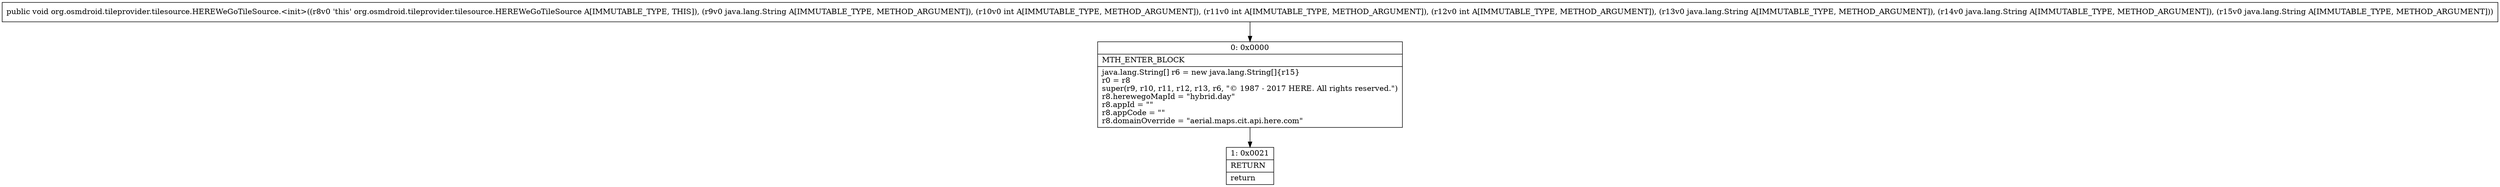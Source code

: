 digraph "CFG fororg.osmdroid.tileprovider.tilesource.HEREWeGoTileSource.\<init\>(Ljava\/lang\/String;IIILjava\/lang\/String;Ljava\/lang\/String;Ljava\/lang\/String;)V" {
Node_0 [shape=record,label="{0\:\ 0x0000|MTH_ENTER_BLOCK\l|java.lang.String[] r6 = new java.lang.String[]\{r15\}\lr0 = r8\lsuper(r9, r10, r11, r12, r13, r6, \"© 1987 \- 2017 HERE. All rights reserved.\")\lr8.herewegoMapId = \"hybrid.day\"\lr8.appId = \"\"\lr8.appCode = \"\"\lr8.domainOverride = \"aerial.maps.cit.api.here.com\"\l}"];
Node_1 [shape=record,label="{1\:\ 0x0021|RETURN\l|return\l}"];
MethodNode[shape=record,label="{public void org.osmdroid.tileprovider.tilesource.HEREWeGoTileSource.\<init\>((r8v0 'this' org.osmdroid.tileprovider.tilesource.HEREWeGoTileSource A[IMMUTABLE_TYPE, THIS]), (r9v0 java.lang.String A[IMMUTABLE_TYPE, METHOD_ARGUMENT]), (r10v0 int A[IMMUTABLE_TYPE, METHOD_ARGUMENT]), (r11v0 int A[IMMUTABLE_TYPE, METHOD_ARGUMENT]), (r12v0 int A[IMMUTABLE_TYPE, METHOD_ARGUMENT]), (r13v0 java.lang.String A[IMMUTABLE_TYPE, METHOD_ARGUMENT]), (r14v0 java.lang.String A[IMMUTABLE_TYPE, METHOD_ARGUMENT]), (r15v0 java.lang.String A[IMMUTABLE_TYPE, METHOD_ARGUMENT])) }"];
MethodNode -> Node_0;
Node_0 -> Node_1;
}

